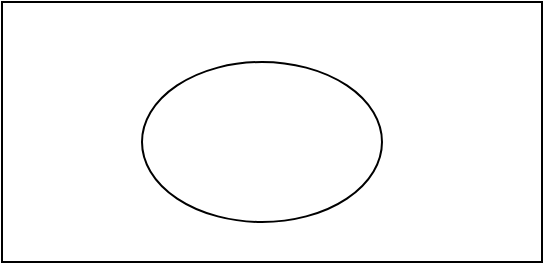 <mxfile version="24.2.5" type="github">
  <diagram name="第 1 页" id="on_Aq-07e4hKdJTaEOKL">
    <mxGraphModel dx="912" dy="584" grid="1" gridSize="10" guides="1" tooltips="1" connect="1" arrows="1" fold="1" page="1" pageScale="1" pageWidth="827" pageHeight="1169" math="0" shadow="0">
      <root>
        <mxCell id="0" />
        <mxCell id="1" parent="0" />
        <mxCell id="bGtMfSY3UX-VMbsvm5lV-1" value="" style="rounded=0;whiteSpace=wrap;html=1;" parent="1" vertex="1">
          <mxGeometry x="50" y="120" width="270" height="130" as="geometry" />
        </mxCell>
        <mxCell id="o4l-gXG-aYiKJ9zFRTZ0-1" value="" style="ellipse;whiteSpace=wrap;html=1;" vertex="1" parent="1">
          <mxGeometry x="120" y="150" width="120" height="80" as="geometry" />
        </mxCell>
      </root>
    </mxGraphModel>
  </diagram>
</mxfile>
